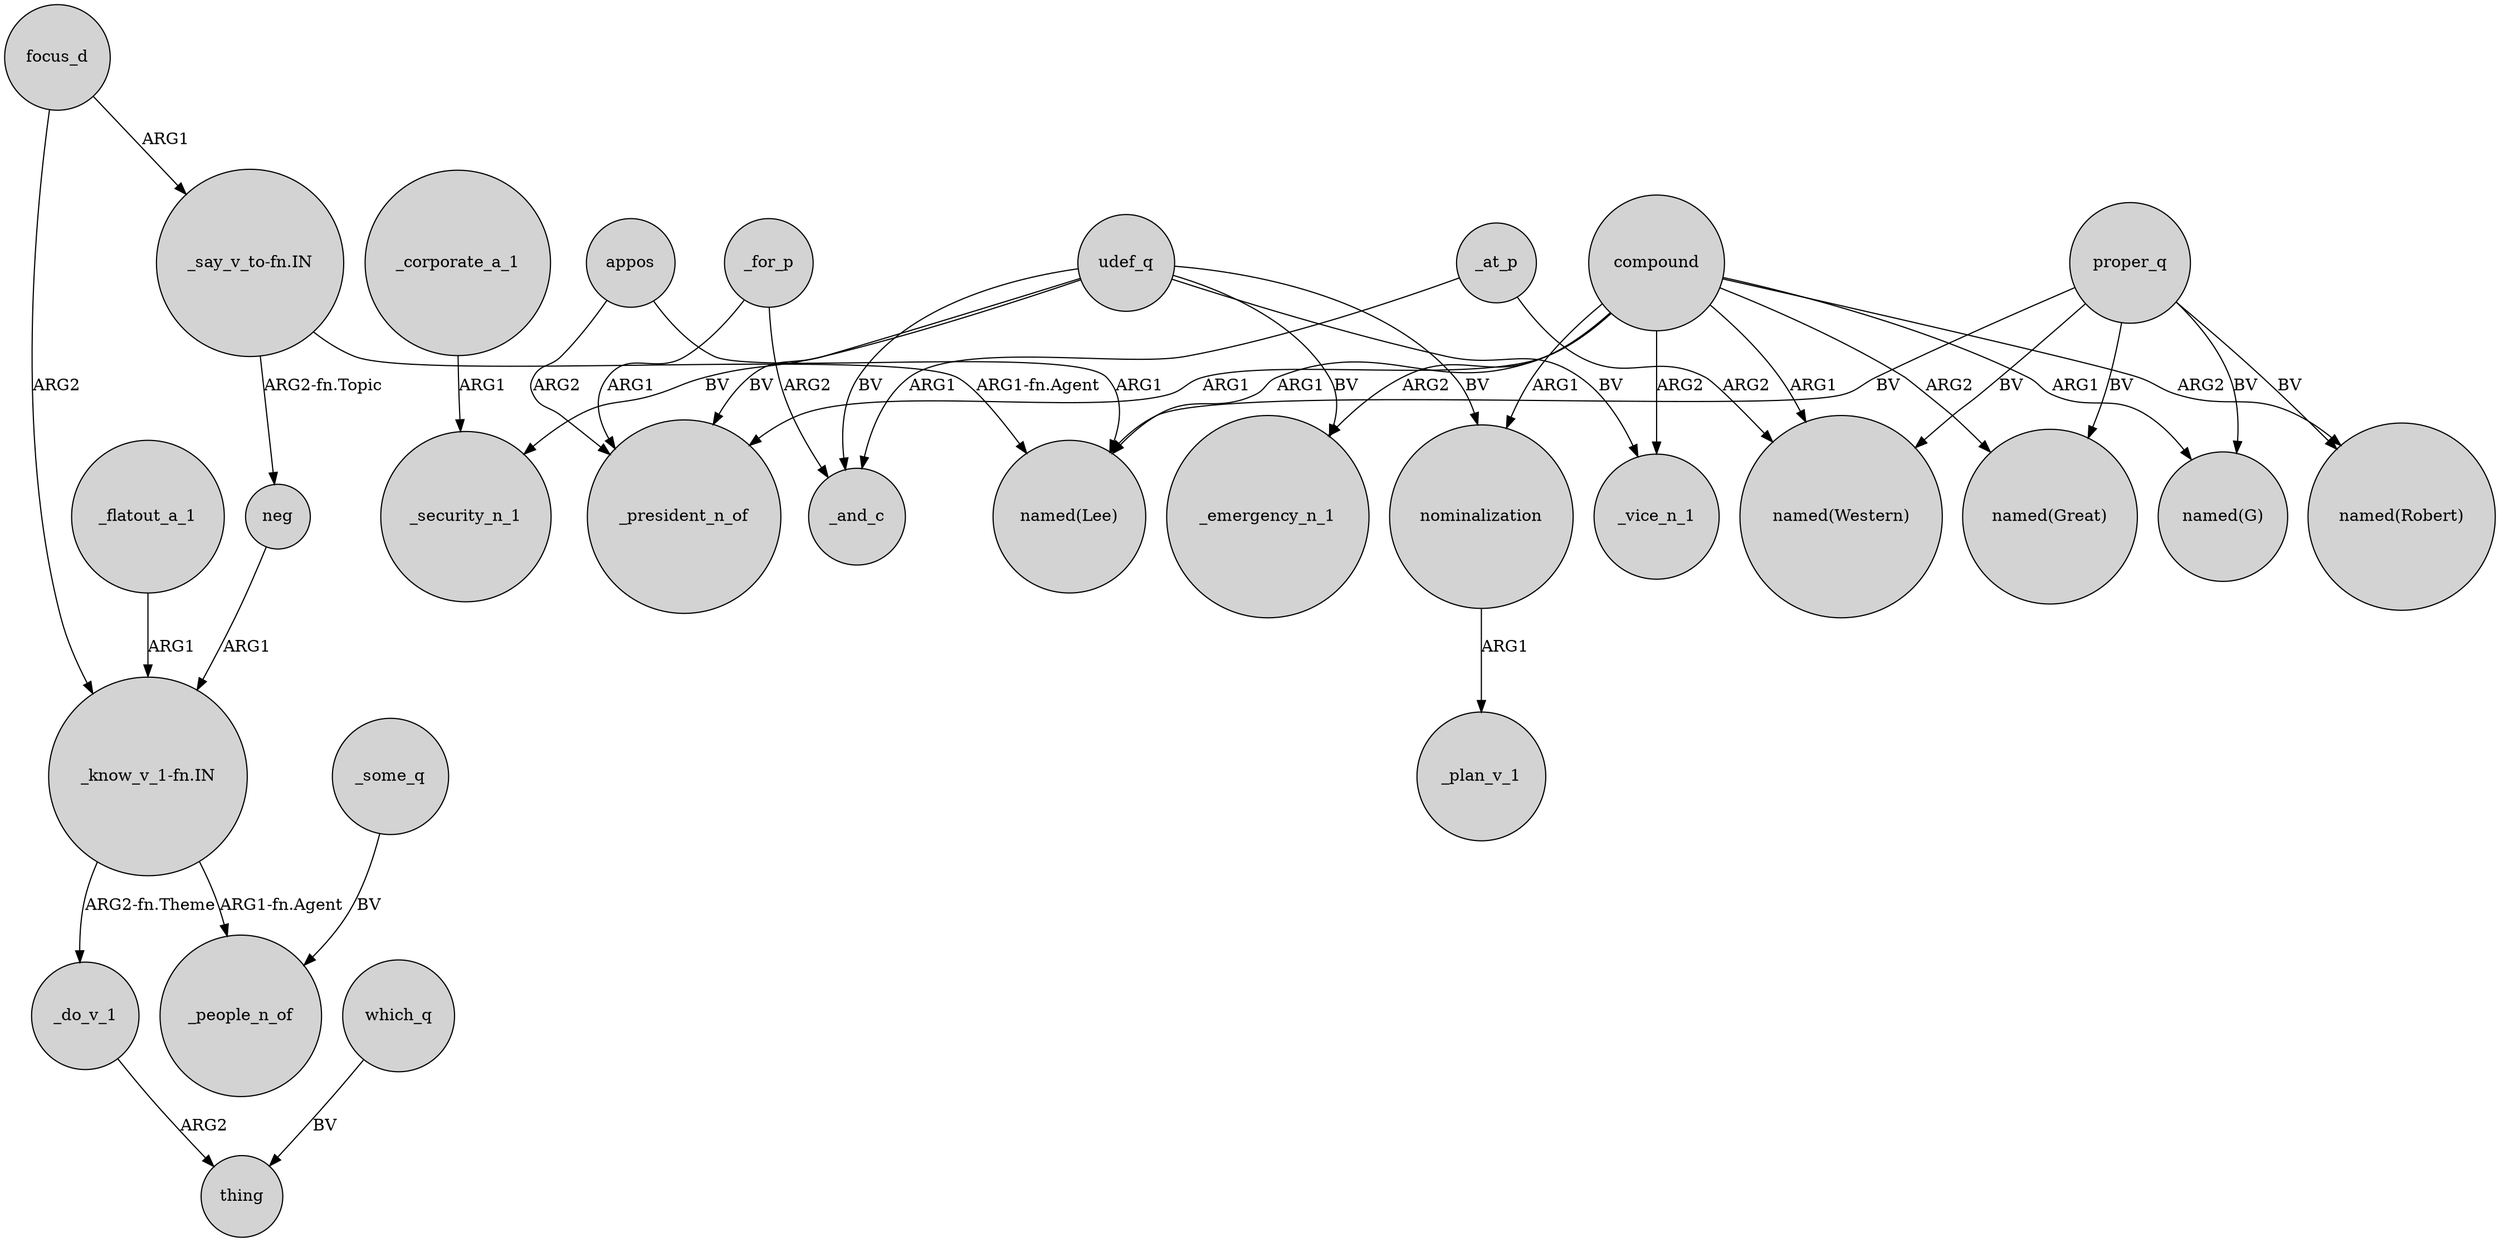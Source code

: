 digraph {
	node [shape=circle style=filled]
	"_know_v_1-fn.IN" -> _people_n_of [label="ARG1-fn.Agent"]
	compound -> _emergency_n_1 [label=ARG2]
	compound -> _vice_n_1 [label=ARG2]
	focus_d -> "_know_v_1-fn.IN" [label=ARG2]
	compound -> "named(Western)" [label=ARG1]
	proper_q -> "named(Lee)" [label=BV]
	compound -> "named(G)" [label=ARG1]
	_corporate_a_1 -> _security_n_1 [label=ARG1]
	_flatout_a_1 -> "_know_v_1-fn.IN" [label=ARG1]
	compound -> "named(Robert)" [label=ARG2]
	"_know_v_1-fn.IN" -> _do_v_1 [label="ARG2-fn.Theme"]
	_for_p -> _and_c [label=ARG2]
	compound -> "named(Great)" [label=ARG2]
	udef_q -> _vice_n_1 [label=BV]
	_at_p -> _and_c [label=ARG1]
	_at_p -> "named(Western)" [label=ARG2]
	appos -> _president_n_of [label=ARG2]
	proper_q -> "named(G)" [label=BV]
	udef_q -> _security_n_1 [label=BV]
	proper_q -> "named(Great)" [label=BV]
	compound -> _president_n_of [label=ARG1]
	udef_q -> _president_n_of [label=BV]
	neg -> "_know_v_1-fn.IN" [label=ARG1]
	proper_q -> "named(Robert)" [label=BV]
	udef_q -> _emergency_n_1 [label=BV]
	udef_q -> nominalization [label=BV]
	_some_q -> _people_n_of [label=BV]
	proper_q -> "named(Western)" [label=BV]
	nominalization -> _plan_v_1 [label=ARG1]
	"_say_v_to-fn.IN" -> neg [label="ARG2-fn.Topic"]
	_do_v_1 -> thing [label=ARG2]
	_for_p -> _president_n_of [label=ARG1]
	"_say_v_to-fn.IN" -> "named(Lee)" [label="ARG1-fn.Agent"]
	udef_q -> _and_c [label=BV]
	compound -> nominalization [label=ARG1]
	appos -> "named(Lee)" [label=ARG1]
	compound -> "named(Lee)" [label=ARG1]
	focus_d -> "_say_v_to-fn.IN" [label=ARG1]
	which_q -> thing [label=BV]
}
